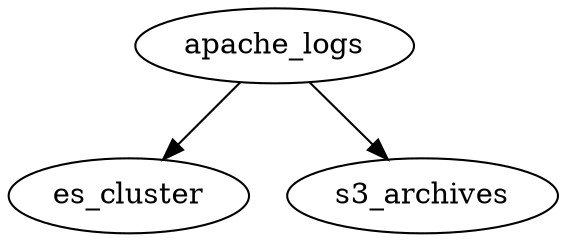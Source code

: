 # Elasticsearch / S3 Hybrid Vector Configuration Example
# ------------------------------------------------------------------------------
# This demonstrates a hybrid pipeline, writing data to both Elasticsearch and
# AWS S3. This is advantageous because each storage helps to offset its
# counterpart's weaknesses. You can provision Elasticsearch for performance
# and delegate durability to S3.

digraph {
  data_dir = "/var/lib/vector"

  subgraph sources {
    # Ingest data by tailing one or more files
    # Docs: https://vector.dev/docs/reference/sources/file
    apache_logs [
      type = "file"
      include = "/var/log/*.log"
      ignore_older = 86400 # 1 day
    ]
  }

  # Optionally parse, structure and transform data here.
  # Docs: https://vector.dev/docs/reference/transforms

  subgraph sinks {
    # Send structured data to Elasticsearch for searching of recent data
    es_cluster [
        type = "elasticsearch"
        host = "79.12.221.222:9200"
        doc_type = "_doc"
    ]

    # Send structured data to S3, a durable long-term storage
    s3_archives [
      type = "aws_s3"
      region = "us-east-1"
      bucket = "my_log_archives"
      encoding = "ndjson"
      compression = "gzip"
      "batch.max_size" = 10000000 # 10mb uncompressed
    ]
  }

  # Set up the data flow
  apache_logs -> es_cluster
  apache_logs -> s3_archives
}
